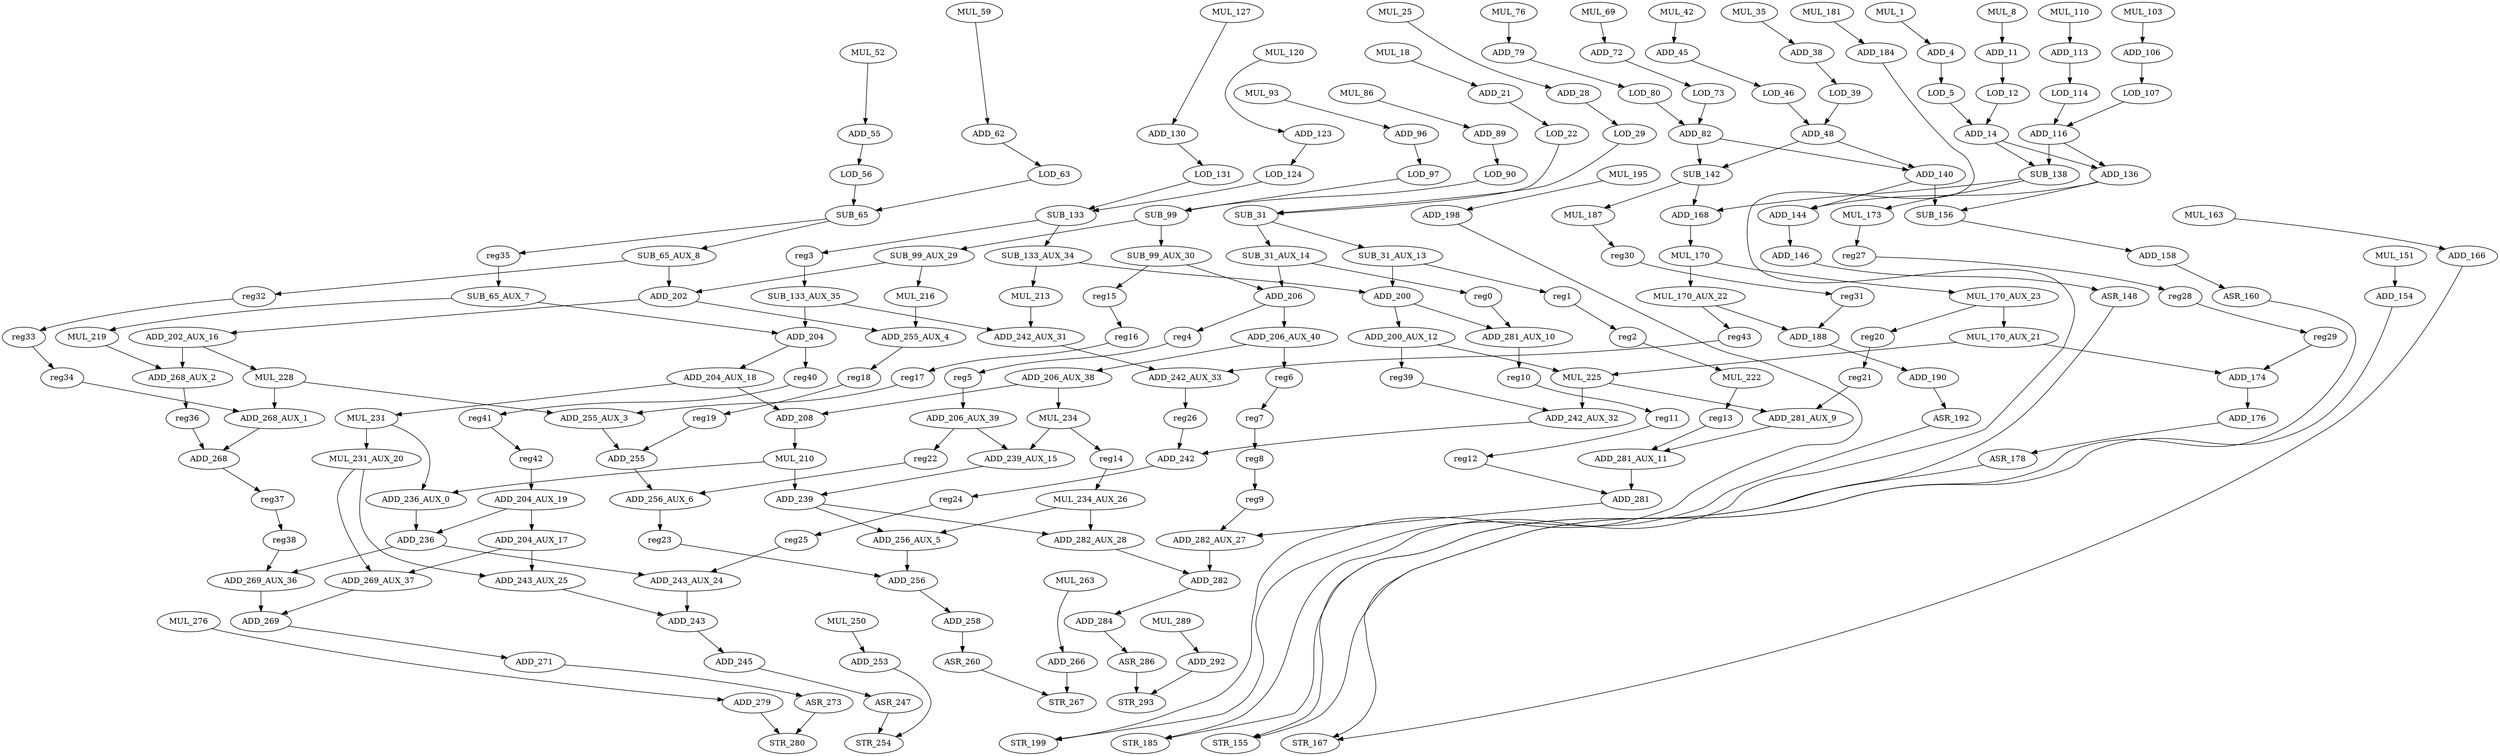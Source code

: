 digraph G {
    ADD_190;
    ASR_192;
    SUB_138;
    MUL_173;
    ADD_168;
    MUL_228;
    ADD_255_AUX_3;
    ADD_268_AUX_1;
    ADD_239_AUX_15;
    ADD_239;
    ADD_271;
    ASR_273;
    LOD_131;
    SUB_133;
    ADD_279;
    STR_280;
    ADD_255_AUX_4;
    reg18;
    ADD_256_AUX_5;
    ADD_282_AUX_28;
    LOD_12;
    ADD_14;
    ADD_284;
    ASR_286;
    SUB_133_AUX_34;
    MUL_213;
    ADD_200;
    ADD_206;
    ADD_206_AUX_40;
    reg4;
    ADD_292;
    STR_293;
    MUL_187;
    reg30;
    MUL_69;
    ADD_72;
    ADD_253;
    STR_254;
    SUB_156;
    ADD_158;
    ADD_106;
    LOD_107;
    MUL_263;
    ADD_266;
    ADD_204_AUX_18;
    ADD_208;
    MUL_231;
    SUB_133_AUX_35;
    ADD_242_AUX_31;
    ADD_204;
    SUB_31_AUX_13;
    reg1;
    LOD_63;
    SUB_65;
    MUL_225;
    ADD_242_AUX_32;
    ADD_281_AUX_9;
    ADD_28;
    LOD_29;
    ADD_202_AUX_16;
    ADD_268_AUX_2;
    ADD_146;
    ASR_148;
    SUB_99;
    SUB_99_AUX_29;
    SUB_99_AUX_30;
    MUL_25;
    ASR_260;
    STR_267;
    MUL_222;
    reg13;
    ADD_268;
    reg37;
    MUL_234;
    reg14;
    ADD_281_AUX_10;
    reg10;
    ADD_281_AUX_11;
    ADD_136;
    ADD_144;
    MUL_93;
    ADD_96;
    ADD_206_AUX_38;
    reg6;
    ADD_242;
    reg24;
    ADD_200_AUX_12;
    MUL_210;
    ADD_243_AUX_24;
    ADD_243;
    reg40;
    ADD_236_AUX_0;
    ADD_245;
    ASR_247;
    MUL_216;
    MUL_18;
    ADD_21;
    MUL_120;
    ADD_123;
    ADD_282;
    ADD_62;
    ASR_160;
    MUL_276;
    SUB_65_AUX_7;
    MUL_219;
    LOD_46;
    ADD_48;
    reg15;
    ADD_255;
    ADD_256_AUX_6;
    MUL_163;
    ADD_166;
    ADD_269;
    MUL_110;
    ADD_113;
    MUL_86;
    ADD_89;
    ADD_198;
    STR_199;
    ADD_184;
    STR_185;
    MUL_234_AUX_26;
    LOD_90;
    ADD_204_AUX_19;
    ADD_236;
    ADD_204_AUX_17;
    MUL_195;
    ADD_174;
    ADD_176;
    MUL_151;
    ADD_154;
    ASR_178;
    ADD_206_AUX_39;
    reg22;
    STR_167;
    MUL_170;
    MUL_170_AUX_23;
    MUL_170_AUX_22;
    MUL_231_AUX_20;
    LOD_97;
    MUL_127;
    ADD_130;
    ADD_269_AUX_36;
    SUB_142;
    ADD_140;
    ADD_282_AUX_27;
    ADD_82;
    reg3;
    LOD_80;
    ADD_243_AUX_25;
    MUL_42;
    ADD_45;
    ADD_269_AUX_37;
    ADD_116;
    ADD_242_AUX_33;
    reg26;
    reg23;
    SUB_31;
    ADD_202;
    ADD_4;
    LOD_5;
    LOD_39;
    MUL_52;
    ADD_55;
    LOD_124;
    MUL_289;
    SUB_65_AUX_8;
    reg32;
    ADD_256;
    MUL_59;
    STR_155;
    LOD_73;
    MUL_76;
    ADD_79;
    LOD_22;
    reg36;
    ADD_281;
    MUL_250;
    MUL_8;
    ADD_11;
    SUB_31_AUX_14;
    ADD_258;
    ADD_38;
    MUL_170_AUX_21;
    reg20;
    reg27;
    ADD_188;
    reg39;
    LOD_114;
    MUL_35;
    LOD_56;
    reg0;
    reg43;
    MUL_181;
    MUL_1;
    reg35;
    MUL_103;
    reg16;
    reg17;
    reg38;
    reg28;
    reg29;
    reg25;
    reg7;
    reg8;
    reg9;
    reg21;
    reg41;
    reg42;
    reg5;
    reg2;
    reg11;
    reg12;
    reg19;
    reg33;
    reg34;
    reg31;
    ADD_190 -> ASR_192 [weight=0];
    ASR_192 -> STR_199 [weight=0];
    SUB_138 -> MUL_173 [weight=0];
    SUB_138 -> ADD_168 [weight=0];
    MUL_173 -> reg27 [weight=0];
    ADD_168 -> MUL_170 [weight=4];
    MUL_228 -> ADD_255_AUX_3 [weight=0];
    MUL_228 -> ADD_268_AUX_1 [weight=4];
    ADD_255_AUX_3 -> ADD_255 [weight=0];
    ADD_268_AUX_1 -> ADD_268 [weight=0];
    ADD_239_AUX_15 -> ADD_239 [weight=0];
    ADD_239 -> ADD_256_AUX_5 [weight=0];
    ADD_239 -> ADD_282_AUX_28 [weight=0];
    ADD_271 -> ASR_273 [weight=0];
    ASR_273 -> STR_280 [weight=0];
    LOD_131 -> SUB_133 [weight=0];
    SUB_133 -> reg3 [weight=0];
    SUB_133 -> SUB_133_AUX_34 [weight=0];
    ADD_279 -> STR_280 [weight=0];
    ADD_255_AUX_4 -> reg18 [weight=0];
    reg18 -> reg19 [weight=0];
    ADD_256_AUX_5 -> ADD_256 [weight=5];
    ADD_282_AUX_28 -> ADD_282 [weight=0];
    LOD_12 -> ADD_14 [weight=0];
    ADD_14 -> ADD_136 [weight=3];
    ADD_14 -> SUB_138 [weight=0];
    ADD_284 -> ASR_286 [weight=0];
    ASR_286 -> STR_293 [weight=0];
    SUB_133_AUX_34 -> MUL_213 [weight=0];
    SUB_133_AUX_34 -> ADD_200 [weight=0];
    MUL_213 -> ADD_242_AUX_31 [weight=2];
    ADD_200 -> ADD_281_AUX_10 [weight=0];
    ADD_200 -> ADD_200_AUX_12 [weight=0];
    ADD_206 -> ADD_206_AUX_40 [weight=3];
    ADD_206 -> reg4 [weight=0];
    ADD_206_AUX_40 -> ADD_206_AUX_38 [weight=0];
    ADD_206_AUX_40 -> reg6 [weight=1];
    reg4 -> reg5 [weight=0];
    ADD_292 -> STR_293 [weight=0];
    MUL_187 -> reg30 [weight=0];
    reg30 -> reg31 [weight=0];
    MUL_69 -> ADD_72 [weight=0];
    ADD_72 -> LOD_73 [weight=0];
    ADD_253 -> STR_254 [weight=0];
    SUB_156 -> ADD_158 [weight=0];
    ADD_158 -> ASR_160 [weight=0];
    ADD_106 -> LOD_107 [weight=0];
    LOD_107 -> ADD_116 [weight=0];
    MUL_263 -> ADD_266 [weight=0];
    ADD_266 -> STR_267 [weight=1];
    ADD_204_AUX_18 -> ADD_208 [weight=1];
    ADD_204_AUX_18 -> MUL_231 [weight=0];
    ADD_208 -> MUL_210 [weight=3];
    MUL_231 -> ADD_236_AUX_0 [weight=0];
    MUL_231 -> MUL_231_AUX_20 [weight=2];
    SUB_133_AUX_35 -> ADD_242_AUX_31 [weight=0];
    SUB_133_AUX_35 -> ADD_204 [weight=0];
    ADD_242_AUX_31 -> ADD_242_AUX_33 [weight=0];
    ADD_204 -> ADD_204_AUX_18 [weight=3];
    ADD_204 -> reg40 [weight=5];
    SUB_31_AUX_13 -> ADD_200 [weight=1];
    SUB_31_AUX_13 -> reg1 [weight=0];
    reg1 -> reg2 [weight=0];
    LOD_63 -> SUB_65 [weight=0];
    SUB_65 -> SUB_65_AUX_8 [weight=0];
    SUB_65 -> reg35 [weight=0];
    MUL_225 -> ADD_242_AUX_32 [weight=7];
    MUL_225 -> ADD_281_AUX_9 [weight=0];
    ADD_242_AUX_32 -> ADD_242 [weight=0];
    ADD_281_AUX_9 -> ADD_281_AUX_11 [weight=0];
    ADD_28 -> LOD_29 [weight=0];
    LOD_29 -> SUB_31 [weight=0];
    ADD_202_AUX_16 -> MUL_228 [weight=0];
    ADD_202_AUX_16 -> ADD_268_AUX_2 [weight=4];
    ADD_268_AUX_2 -> reg36 [weight=0];
    ADD_146 -> ASR_148 [weight=0];
    ASR_148 -> STR_155 [weight=0];
    SUB_99 -> SUB_99_AUX_29 [weight=0];
    SUB_99 -> SUB_99_AUX_30 [weight=2];
    SUB_99_AUX_29 -> MUL_216 [weight=0];
    SUB_99_AUX_29 -> ADD_202 [weight=0];
    SUB_99_AUX_30 -> reg15 [weight=0];
    SUB_99_AUX_30 -> ADD_206 [weight=0];
    MUL_25 -> ADD_28 [weight=0];
    ASR_260 -> STR_267 [weight=0];
    MUL_222 -> reg13 [weight=0];
    reg13 -> ADD_281_AUX_11 [weight=0];
    ADD_268 -> reg37 [weight=0];
    reg37 -> reg38 [weight=0];
    MUL_234 -> reg14 [weight=0];
    MUL_234 -> ADD_239_AUX_15 [weight=0];
    reg14 -> MUL_234_AUX_26 [weight=0];
    ADD_281_AUX_10 -> reg10 [weight=2];
    reg10 -> reg11 [weight=0];
    ADD_281_AUX_11 -> ADD_281 [weight=2];
    ADD_136 -> ADD_144 [weight=0];
    ADD_136 -> SUB_156 [weight=0];
    ADD_144 -> ADD_146 [weight=0];
    MUL_93 -> ADD_96 [weight=0];
    ADD_96 -> LOD_97 [weight=0];
    ADD_206_AUX_38 -> ADD_208 [weight=1];
    ADD_206_AUX_38 -> MUL_234 [weight=7];
    reg6 -> reg7 [weight=0];
    ADD_242 -> reg24 [weight=0];
    reg24 -> reg25 [weight=0];
    ADD_200_AUX_12 -> MUL_225 [weight=0];
    ADD_200_AUX_12 -> reg39 [weight=5];
    MUL_210 -> ADD_236_AUX_0 [weight=0];
    MUL_210 -> ADD_239 [weight=6];
    ADD_243_AUX_24 -> ADD_243 [weight=3];
    ADD_243 -> ADD_245 [weight=0];
    reg40 -> reg41 [weight=0];
    ADD_236_AUX_0 -> ADD_236 [weight=1];
    ADD_245 -> ASR_247 [weight=0];
    ASR_247 -> STR_254 [weight=0];
    MUL_216 -> ADD_255_AUX_4 [weight=1];
    MUL_18 -> ADD_21 [weight=0];
    ADD_21 -> LOD_22 [weight=0];
    MUL_120 -> ADD_123 [weight=0];
    ADD_123 -> LOD_124 [weight=0];
    ADD_282 -> ADD_284 [weight=0];
    ADD_62 -> LOD_63 [weight=0];
    ASR_160 -> STR_167 [weight=0];
    MUL_276 -> ADD_279 [weight=0];
    SUB_65_AUX_7 -> MUL_219 [weight=0];
    SUB_65_AUX_7 -> ADD_204 [weight=0];
    MUL_219 -> ADD_268_AUX_2 [weight=0];
    LOD_46 -> ADD_48 [weight=0];
    ADD_48 -> SUB_142 [weight=0];
    ADD_48 -> ADD_140 [weight=0];
    reg15 -> reg16 [weight=0];
    ADD_255 -> ADD_256_AUX_6 [weight=0];
    ADD_256_AUX_6 -> reg23 [weight=3];
    MUL_163 -> ADD_166 [weight=0];
    ADD_166 -> STR_167 [weight=0];
    ADD_269 -> ADD_271 [weight=0];
    MUL_110 -> ADD_113 [weight=1];
    ADD_113 -> LOD_114 [weight=0];
    MUL_86 -> ADD_89 [weight=0];
    ADD_89 -> LOD_90 [weight=0];
    ADD_198 -> STR_199 [weight=0];
    ADD_184 -> STR_185 [weight=0];
    MUL_234_AUX_26 -> ADD_282_AUX_28 [weight=1];
    MUL_234_AUX_26 -> ADD_256_AUX_5 [weight=0];
    LOD_90 -> SUB_99 [weight=0];
    ADD_204_AUX_19 -> ADD_236 [weight=0];
    ADD_204_AUX_19 -> ADD_204_AUX_17 [weight=0];
    ADD_236 -> ADD_269_AUX_36 [weight=0];
    ADD_236 -> ADD_243_AUX_24 [weight=0];
    ADD_204_AUX_17 -> ADD_243_AUX_25 [weight=1];
    ADD_204_AUX_17 -> ADD_269_AUX_37 [weight=0];
    MUL_195 -> ADD_198 [weight=0];
    ADD_174 -> ADD_176 [weight=2];
    ADD_176 -> ASR_178 [weight=0];
    MUL_151 -> ADD_154 [weight=3];
    ADD_154 -> STR_155 [weight=0];
    ASR_178 -> STR_185 [weight=0];
    ADD_206_AUX_39 -> reg22 [weight=0];
    ADD_206_AUX_39 -> ADD_239_AUX_15 [weight=0];
    reg22 -> ADD_256_AUX_6 [weight=0];
    MUL_170 -> MUL_170_AUX_23 [weight=0];
    MUL_170 -> MUL_170_AUX_22 [weight=2];
    MUL_170_AUX_23 -> MUL_170_AUX_21 [weight=2];
    MUL_170_AUX_23 -> reg20 [weight=0];
    MUL_170_AUX_22 -> ADD_188 [weight=0];
    MUL_170_AUX_22 -> reg43 [weight=0];
    MUL_231_AUX_20 -> ADD_269_AUX_37 [weight=0];
    MUL_231_AUX_20 -> ADD_243_AUX_25 [weight=0];
    LOD_97 -> SUB_99 [weight=0];
    MUL_127 -> ADD_130 [weight=0];
    ADD_130 -> LOD_131 [weight=0];
    ADD_269_AUX_36 -> ADD_269 [weight=2];
    SUB_142 -> MUL_187 [weight=0];
    SUB_142 -> ADD_168 [weight=0];
    ADD_140 -> ADD_144 [weight=0];
    ADD_140 -> SUB_156 [weight=1];
    ADD_282_AUX_27 -> ADD_282 [weight=9];
    ADD_82 -> SUB_142 [weight=0];
    ADD_82 -> ADD_140 [weight=0];
    reg3 -> SUB_133_AUX_35 [weight=3];
    LOD_80 -> ADD_82 [weight=2];
    ADD_243_AUX_25 -> ADD_243 [weight=0];
    MUL_42 -> ADD_45 [weight=0];
    ADD_45 -> LOD_46 [weight=0];
    ADD_269_AUX_37 -> ADD_269 [weight=0];
    ADD_116 -> ADD_136 [weight=0];
    ADD_116 -> SUB_138 [weight=5];
    ADD_242_AUX_33 -> reg26 [weight=5];
    reg26 -> ADD_242 [weight=0];
    reg23 -> ADD_256 [weight=0];
    SUB_31 -> SUB_31_AUX_14 [weight=0];
    SUB_31 -> SUB_31_AUX_13 [weight=0];
    ADD_202 -> ADD_202_AUX_16 [weight=0];
    ADD_202 -> ADD_255_AUX_4 [weight=0];
    ADD_4 -> LOD_5 [weight=1];
    LOD_5 -> ADD_14 [weight=0];
    LOD_39 -> ADD_48 [weight=0];
    MUL_52 -> ADD_55 [weight=0];
    ADD_55 -> LOD_56 [weight=0];
    LOD_124 -> SUB_133 [weight=0];
    MUL_289 -> ADD_292 [weight=0];
    SUB_65_AUX_8 -> ADD_202 [weight=6];
    SUB_65_AUX_8 -> reg32 [weight=0];
    reg32 -> reg33 [weight=0];
    ADD_256 -> ADD_258 [weight=0];
    MUL_59 -> ADD_62 [weight=0];
    LOD_73 -> ADD_82 [weight=2];
    MUL_76 -> ADD_79 [weight=1];
    ADD_79 -> LOD_80 [weight=0];
    LOD_22 -> SUB_31 [weight=0];
    reg36 -> ADD_268 [weight=0];
    ADD_281 -> ADD_282_AUX_27 [weight=0];
    MUL_250 -> ADD_253 [weight=0];
    MUL_8 -> ADD_11 [weight=0];
    ADD_11 -> LOD_12 [weight=0];
    SUB_31_AUX_14 -> reg0 [weight=0];
    SUB_31_AUX_14 -> ADD_206 [weight=0];
    ADD_258 -> ASR_260 [weight=2];
    ADD_38 -> LOD_39 [weight=0];
    MUL_170_AUX_21 -> ADD_174 [weight=0];
    MUL_170_AUX_21 -> MUL_225 [weight=0];
    reg20 -> reg21 [weight=0];
    reg27 -> reg28 [weight=0];
    ADD_188 -> ADD_190 [weight=0];
    reg39 -> ADD_242_AUX_32 [weight=0];
    LOD_114 -> ADD_116 [weight=0];
    MUL_35 -> ADD_38 [weight=0];
    LOD_56 -> SUB_65 [weight=0];
    reg0 -> ADD_281_AUX_10 [weight=0];
    reg43 -> ADD_242_AUX_33 [weight=0];
    MUL_181 -> ADD_184 [weight=0];
    MUL_1 -> ADD_4 [weight=0];
    reg35 -> SUB_65_AUX_7 [weight=2];
    MUL_103 -> ADD_106 [weight=0];
    reg16 -> reg17 [weight=0];
    reg17 -> ADD_255_AUX_3 [weight=0];
    reg38 -> ADD_269_AUX_36 [weight=0];
    reg28 -> reg29 [weight=0];
    reg29 -> ADD_174 [weight=0];
    reg25 -> ADD_243_AUX_24 [weight=0];
    reg7 -> reg8 [weight=1];
    reg8 -> reg9 [weight=1];
    reg9 -> ADD_282_AUX_27 [weight=0];
    reg21 -> ADD_281_AUX_9 [weight=0];
    reg41 -> reg42 [weight=0];
    reg42 -> ADD_204_AUX_19 [weight=1];
    reg5 -> ADD_206_AUX_39 [weight=2];
    reg2 -> MUL_222 [weight=0];
    reg11 -> reg12 [weight=0];
    reg12 -> ADD_281 [weight=0];
    reg19 -> ADD_255 [weight=0];
    reg33 -> reg34 [weight=0];
    reg34 -> ADD_268_AUX_1 [weight=0];
    reg31 -> ADD_188 [weight=0];
}
